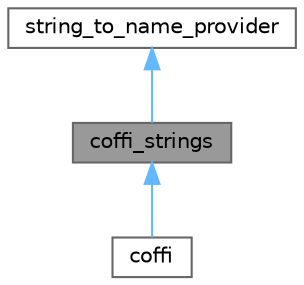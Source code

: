 digraph "coffi_strings"
{
 // LATEX_PDF_SIZE
  bgcolor="transparent";
  edge [fontname=Helvetica,fontsize=10,labelfontname=Helvetica,labelfontsize=10];
  node [fontname=Helvetica,fontsize=10,shape=box,height=0.2,width=0.4];
  Node1 [id="Node000001",label="coffi_strings",height=0.2,width=0.4,color="gray40", fillcolor="grey60", style="filled", fontcolor="black",tooltip="Class for accessing the strings table."];
  Node2 -> Node1 [id="edge1_Node000001_Node000002",dir="back",color="steelblue1",style="solid",tooltip=" "];
  Node2 [id="Node000002",label="string_to_name_provider",height=0.2,width=0.4,color="gray40", fillcolor="white", style="filled",URL="$class_c_o_f_f_i_1_1string__to__name__provider.html",tooltip="Interface for accessing to the string table."];
  Node1 -> Node3 [id="edge2_Node000001_Node000003",dir="back",color="steelblue1",style="solid",tooltip=" "];
  Node3 [id="Node000003",label="coffi",height=0.2,width=0.4,color="gray40", fillcolor="white", style="filled",URL="$class_c_o_f_f_i_1_1coffi.html",tooltip="The COFFI library's main class."];
}
